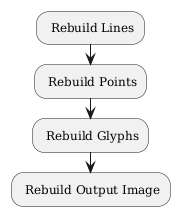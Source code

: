 @startuml data_flow_subsys
skinparam componentStyle uml1
skinparam defaultFontName DejaVu Serif
skinparam linetype ortho

: Rebuild Lines;
: Rebuild Points;
: Rebuild Glyphs;
: Rebuild Output Image;

@enduml